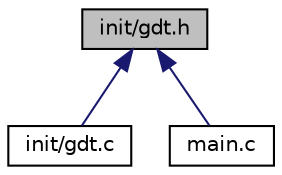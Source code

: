 digraph "init/gdt.h"
{
 // LATEX_PDF_SIZE
  edge [fontname="Helvetica",fontsize="10",labelfontname="Helvetica",labelfontsize="10"];
  node [fontname="Helvetica",fontsize="10",shape=record];
  Node1 [label="init/gdt.h",height=0.2,width=0.4,color="black", fillcolor="grey75", style="filled", fontcolor="black",tooltip="GDT"];
  Node1 -> Node2 [dir="back",color="midnightblue",fontsize="10",style="solid",fontname="Helvetica"];
  Node2 [label="init/gdt.c",height=0.2,width=0.4,color="black", fillcolor="white", style="filled",URL="$gdt_8c.html",tooltip="GDT"];
  Node1 -> Node3 [dir="back",color="midnightblue",fontsize="10",style="solid",fontname="Helvetica"];
  Node3 [label="main.c",height=0.2,width=0.4,color="black", fillcolor="white", style="filled",URL="$main_8c.html",tooltip="GRUB 2 Loader 入口"];
}
